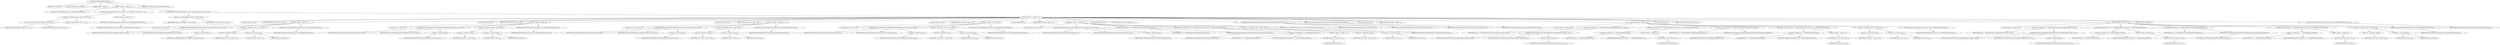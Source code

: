 digraph "TIFFReadDirEntrySlong" {  
"79567" [label = <(METHOD,TIFFReadDirEntrySlong)<SUB>732</SUB>> ]
"79568" [label = <(PARAM,TIFF *tif)<SUB>733</SUB>> ]
"79569" [label = <(PARAM,TIFFDirEntry *direntry)<SUB>733</SUB>> ]
"79570" [label = <(PARAM,int32_t *value)<SUB>733</SUB>> ]
"79571" [label = <(BLOCK,&lt;empty&gt;,&lt;empty&gt;)<SUB>734</SUB>> ]
"79572" [label = <(LOCAL,enum TIFFReadDirEntryErr err: TIFFReadDirEntryErr)<SUB>735</SUB>> ]
"79573" [label = <(CONTROL_STRUCTURE,if (direntry-&gt;tdir_count != 1),if (direntry-&gt;tdir_count != 1))<SUB>736</SUB>> ]
"79574" [label = <(&lt;operator&gt;.notEquals,direntry-&gt;tdir_count != 1)<SUB>736</SUB>> ]
"79575" [label = <(&lt;operator&gt;.indirectFieldAccess,direntry-&gt;tdir_count)<SUB>736</SUB>> ]
"79576" [label = <(IDENTIFIER,direntry,direntry-&gt;tdir_count != 1)<SUB>736</SUB>> ]
"79577" [label = <(FIELD_IDENTIFIER,tdir_count,tdir_count)<SUB>736</SUB>> ]
"79578" [label = <(LITERAL,1,direntry-&gt;tdir_count != 1)<SUB>736</SUB>> ]
"79579" [label = <(BLOCK,&lt;empty&gt;,&lt;empty&gt;)<SUB>737</SUB>> ]
"79580" [label = <(RETURN,return (TIFFReadDirEntryErrCount);,return (TIFFReadDirEntryErrCount);)<SUB>737</SUB>> ]
"79581" [label = <(IDENTIFIER,TIFFReadDirEntryErrCount,return (TIFFReadDirEntryErrCount);)<SUB>737</SUB>> ]
"79582" [label = <(CONTROL_STRUCTURE,switch(direntry-&gt;tdir_type),switch(direntry-&gt;tdir_type))<SUB>738</SUB>> ]
"79583" [label = <(&lt;operator&gt;.indirectFieldAccess,direntry-&gt;tdir_type)<SUB>738</SUB>> ]
"79584" [label = <(IDENTIFIER,direntry,switch(direntry-&gt;tdir_type))<SUB>738</SUB>> ]
"79585" [label = <(FIELD_IDENTIFIER,tdir_type,tdir_type)<SUB>738</SUB>> ]
"79586" [label = <(BLOCK,&lt;empty&gt;,&lt;empty&gt;)<SUB>739</SUB>> ]
"79587" [label = <(JUMP_TARGET,case)<SUB>740</SUB>> ]
"79588" [label = <(IDENTIFIER,TIFF_BYTE,&lt;empty&gt;)<SUB>740</SUB>> ]
"79589" [label = <(BLOCK,&lt;empty&gt;,&lt;empty&gt;)<SUB>741</SUB>> ]
"79590" [label = <(LOCAL,uint8_t m: uint8_t)<SUB>742</SUB>> ]
"79591" [label = <(TIFFReadDirEntryCheckedByte,TIFFReadDirEntryCheckedByte(tif, direntry, &amp;m))<SUB>743</SUB>> ]
"79592" [label = <(IDENTIFIER,tif,TIFFReadDirEntryCheckedByte(tif, direntry, &amp;m))<SUB>743</SUB>> ]
"79593" [label = <(IDENTIFIER,direntry,TIFFReadDirEntryCheckedByte(tif, direntry, &amp;m))<SUB>743</SUB>> ]
"79594" [label = <(&lt;operator&gt;.addressOf,&amp;m)<SUB>743</SUB>> ]
"79595" [label = <(IDENTIFIER,m,TIFFReadDirEntryCheckedByte(tif, direntry, &amp;m))<SUB>743</SUB>> ]
"79596" [label = <(&lt;operator&gt;.assignment,*value = (int32_t)m)<SUB>744</SUB>> ]
"79597" [label = <(&lt;operator&gt;.indirection,*value)<SUB>744</SUB>> ]
"79598" [label = <(IDENTIFIER,value,*value = (int32_t)m)<SUB>744</SUB>> ]
"79599" [label = <(&lt;operator&gt;.cast,(int32_t)m)<SUB>744</SUB>> ]
"79600" [label = <(UNKNOWN,int32_t,int32_t)<SUB>744</SUB>> ]
"79601" [label = <(IDENTIFIER,m,(int32_t)m)<SUB>744</SUB>> ]
"79602" [label = <(RETURN,return (TIFFReadDirEntryErrOk);,return (TIFFReadDirEntryErrOk);)<SUB>745</SUB>> ]
"79603" [label = <(IDENTIFIER,TIFFReadDirEntryErrOk,return (TIFFReadDirEntryErrOk);)<SUB>745</SUB>> ]
"79604" [label = <(JUMP_TARGET,case)<SUB>747</SUB>> ]
"79605" [label = <(IDENTIFIER,TIFF_SBYTE,&lt;empty&gt;)<SUB>747</SUB>> ]
"79606" [label = <(BLOCK,&lt;empty&gt;,&lt;empty&gt;)<SUB>748</SUB>> ]
"79607" [label = <(LOCAL,int8_t m: int8_t)<SUB>749</SUB>> ]
"79608" [label = <(TIFFReadDirEntryCheckedSbyte,TIFFReadDirEntryCheckedSbyte(tif, direntry, &amp;m))<SUB>750</SUB>> ]
"79609" [label = <(IDENTIFIER,tif,TIFFReadDirEntryCheckedSbyte(tif, direntry, &amp;m))<SUB>750</SUB>> ]
"79610" [label = <(IDENTIFIER,direntry,TIFFReadDirEntryCheckedSbyte(tif, direntry, &amp;m))<SUB>750</SUB>> ]
"79611" [label = <(&lt;operator&gt;.addressOf,&amp;m)<SUB>750</SUB>> ]
"79612" [label = <(IDENTIFIER,m,TIFFReadDirEntryCheckedSbyte(tif, direntry, &amp;m))<SUB>750</SUB>> ]
"79613" [label = <(&lt;operator&gt;.assignment,*value = (int32_t)m)<SUB>751</SUB>> ]
"79614" [label = <(&lt;operator&gt;.indirection,*value)<SUB>751</SUB>> ]
"79615" [label = <(IDENTIFIER,value,*value = (int32_t)m)<SUB>751</SUB>> ]
"79616" [label = <(&lt;operator&gt;.cast,(int32_t)m)<SUB>751</SUB>> ]
"79617" [label = <(UNKNOWN,int32_t,int32_t)<SUB>751</SUB>> ]
"79618" [label = <(IDENTIFIER,m,(int32_t)m)<SUB>751</SUB>> ]
"79619" [label = <(RETURN,return (TIFFReadDirEntryErrOk);,return (TIFFReadDirEntryErrOk);)<SUB>752</SUB>> ]
"79620" [label = <(IDENTIFIER,TIFFReadDirEntryErrOk,return (TIFFReadDirEntryErrOk);)<SUB>752</SUB>> ]
"79621" [label = <(JUMP_TARGET,case)<SUB>754</SUB>> ]
"79622" [label = <(IDENTIFIER,TIFF_SHORT,&lt;empty&gt;)<SUB>754</SUB>> ]
"79623" [label = <(BLOCK,&lt;empty&gt;,&lt;empty&gt;)<SUB>755</SUB>> ]
"79624" [label = <(LOCAL,uint16_t m: uint16_t)<SUB>756</SUB>> ]
"79625" [label = <(TIFFReadDirEntryCheckedShort,TIFFReadDirEntryCheckedShort(tif, direntry, &amp;m))<SUB>757</SUB>> ]
"79626" [label = <(IDENTIFIER,tif,TIFFReadDirEntryCheckedShort(tif, direntry, &amp;m))<SUB>757</SUB>> ]
"79627" [label = <(IDENTIFIER,direntry,TIFFReadDirEntryCheckedShort(tif, direntry, &amp;m))<SUB>757</SUB>> ]
"79628" [label = <(&lt;operator&gt;.addressOf,&amp;m)<SUB>757</SUB>> ]
"79629" [label = <(IDENTIFIER,m,TIFFReadDirEntryCheckedShort(tif, direntry, &amp;m))<SUB>757</SUB>> ]
"79630" [label = <(&lt;operator&gt;.assignment,*value = (int32_t)m)<SUB>758</SUB>> ]
"79631" [label = <(&lt;operator&gt;.indirection,*value)<SUB>758</SUB>> ]
"79632" [label = <(IDENTIFIER,value,*value = (int32_t)m)<SUB>758</SUB>> ]
"79633" [label = <(&lt;operator&gt;.cast,(int32_t)m)<SUB>758</SUB>> ]
"79634" [label = <(UNKNOWN,int32_t,int32_t)<SUB>758</SUB>> ]
"79635" [label = <(IDENTIFIER,m,(int32_t)m)<SUB>758</SUB>> ]
"79636" [label = <(RETURN,return (TIFFReadDirEntryErrOk);,return (TIFFReadDirEntryErrOk);)<SUB>759</SUB>> ]
"79637" [label = <(IDENTIFIER,TIFFReadDirEntryErrOk,return (TIFFReadDirEntryErrOk);)<SUB>759</SUB>> ]
"79638" [label = <(JUMP_TARGET,case)<SUB>761</SUB>> ]
"79639" [label = <(IDENTIFIER,TIFF_SSHORT,&lt;empty&gt;)<SUB>761</SUB>> ]
"79640" [label = <(BLOCK,&lt;empty&gt;,&lt;empty&gt;)<SUB>762</SUB>> ]
"79641" [label = <(LOCAL,int16_t m: int16_t)<SUB>763</SUB>> ]
"79642" [label = <(TIFFReadDirEntryCheckedSshort,TIFFReadDirEntryCheckedSshort(tif, direntry, &amp;m))<SUB>764</SUB>> ]
"79643" [label = <(IDENTIFIER,tif,TIFFReadDirEntryCheckedSshort(tif, direntry, &amp;m))<SUB>764</SUB>> ]
"79644" [label = <(IDENTIFIER,direntry,TIFFReadDirEntryCheckedSshort(tif, direntry, &amp;m))<SUB>764</SUB>> ]
"79645" [label = <(&lt;operator&gt;.addressOf,&amp;m)<SUB>764</SUB>> ]
"79646" [label = <(IDENTIFIER,m,TIFFReadDirEntryCheckedSshort(tif, direntry, &amp;m))<SUB>764</SUB>> ]
"79647" [label = <(&lt;operator&gt;.assignment,*value = (int32_t)m)<SUB>765</SUB>> ]
"79648" [label = <(&lt;operator&gt;.indirection,*value)<SUB>765</SUB>> ]
"79649" [label = <(IDENTIFIER,value,*value = (int32_t)m)<SUB>765</SUB>> ]
"79650" [label = <(&lt;operator&gt;.cast,(int32_t)m)<SUB>765</SUB>> ]
"79651" [label = <(UNKNOWN,int32_t,int32_t)<SUB>765</SUB>> ]
"79652" [label = <(IDENTIFIER,m,(int32_t)m)<SUB>765</SUB>> ]
"79653" [label = <(RETURN,return (TIFFReadDirEntryErrOk);,return (TIFFReadDirEntryErrOk);)<SUB>766</SUB>> ]
"79654" [label = <(IDENTIFIER,TIFFReadDirEntryErrOk,return (TIFFReadDirEntryErrOk);)<SUB>766</SUB>> ]
"79655" [label = <(JUMP_TARGET,case)<SUB>768</SUB>> ]
"79656" [label = <(IDENTIFIER,TIFF_LONG,&lt;empty&gt;)<SUB>768</SUB>> ]
"79657" [label = <(BLOCK,&lt;empty&gt;,&lt;empty&gt;)<SUB>769</SUB>> ]
"79658" [label = <(LOCAL,uint32_t m: uint32_t)<SUB>770</SUB>> ]
"79659" [label = <(TIFFReadDirEntryCheckedLong,TIFFReadDirEntryCheckedLong(tif, direntry, &amp;m))<SUB>771</SUB>> ]
"79660" [label = <(IDENTIFIER,tif,TIFFReadDirEntryCheckedLong(tif, direntry, &amp;m))<SUB>771</SUB>> ]
"79661" [label = <(IDENTIFIER,direntry,TIFFReadDirEntryCheckedLong(tif, direntry, &amp;m))<SUB>771</SUB>> ]
"79662" [label = <(&lt;operator&gt;.addressOf,&amp;m)<SUB>771</SUB>> ]
"79663" [label = <(IDENTIFIER,m,TIFFReadDirEntryCheckedLong(tif, direntry, &amp;m))<SUB>771</SUB>> ]
"79664" [label = <(&lt;operator&gt;.assignment,err = TIFFReadDirEntryCheckRangeSlongLong(m))<SUB>772</SUB>> ]
"79665" [label = <(IDENTIFIER,err,err = TIFFReadDirEntryCheckRangeSlongLong(m))<SUB>772</SUB>> ]
"79666" [label = <(TIFFReadDirEntryCheckRangeSlongLong,TIFFReadDirEntryCheckRangeSlongLong(m))<SUB>772</SUB>> ]
"79667" [label = <(IDENTIFIER,m,TIFFReadDirEntryCheckRangeSlongLong(m))<SUB>772</SUB>> ]
"79668" [label = <(CONTROL_STRUCTURE,if (err != TIFFReadDirEntryErrOk),if (err != TIFFReadDirEntryErrOk))<SUB>773</SUB>> ]
"79669" [label = <(&lt;operator&gt;.notEquals,err != TIFFReadDirEntryErrOk)<SUB>773</SUB>> ]
"79670" [label = <(IDENTIFIER,err,err != TIFFReadDirEntryErrOk)<SUB>773</SUB>> ]
"79671" [label = <(IDENTIFIER,TIFFReadDirEntryErrOk,err != TIFFReadDirEntryErrOk)<SUB>773</SUB>> ]
"79672" [label = <(BLOCK,&lt;empty&gt;,&lt;empty&gt;)<SUB>774</SUB>> ]
"79673" [label = <(RETURN,return (err);,return (err);)<SUB>774</SUB>> ]
"79674" [label = <(IDENTIFIER,err,return (err);)<SUB>774</SUB>> ]
"79675" [label = <(&lt;operator&gt;.assignment,*value = (int32_t)m)<SUB>775</SUB>> ]
"79676" [label = <(&lt;operator&gt;.indirection,*value)<SUB>775</SUB>> ]
"79677" [label = <(IDENTIFIER,value,*value = (int32_t)m)<SUB>775</SUB>> ]
"79678" [label = <(&lt;operator&gt;.cast,(int32_t)m)<SUB>775</SUB>> ]
"79679" [label = <(UNKNOWN,int32_t,int32_t)<SUB>775</SUB>> ]
"79680" [label = <(IDENTIFIER,m,(int32_t)m)<SUB>775</SUB>> ]
"79681" [label = <(RETURN,return (TIFFReadDirEntryErrOk);,return (TIFFReadDirEntryErrOk);)<SUB>776</SUB>> ]
"79682" [label = <(IDENTIFIER,TIFFReadDirEntryErrOk,return (TIFFReadDirEntryErrOk);)<SUB>776</SUB>> ]
"79683" [label = <(JUMP_TARGET,case)<SUB>778</SUB>> ]
"79684" [label = <(IDENTIFIER,TIFF_SLONG,&lt;empty&gt;)<SUB>778</SUB>> ]
"79685" [label = <(TIFFReadDirEntryCheckedSlong,TIFFReadDirEntryCheckedSlong(tif, direntry, value))<SUB>779</SUB>> ]
"79686" [label = <(IDENTIFIER,tif,TIFFReadDirEntryCheckedSlong(tif, direntry, value))<SUB>779</SUB>> ]
"79687" [label = <(IDENTIFIER,direntry,TIFFReadDirEntryCheckedSlong(tif, direntry, value))<SUB>779</SUB>> ]
"79688" [label = <(IDENTIFIER,value,TIFFReadDirEntryCheckedSlong(tif, direntry, value))<SUB>779</SUB>> ]
"79689" [label = <(RETURN,return (TIFFReadDirEntryErrOk);,return (TIFFReadDirEntryErrOk);)<SUB>780</SUB>> ]
"79690" [label = <(IDENTIFIER,TIFFReadDirEntryErrOk,return (TIFFReadDirEntryErrOk);)<SUB>780</SUB>> ]
"79691" [label = <(JUMP_TARGET,case)<SUB>781</SUB>> ]
"79692" [label = <(IDENTIFIER,TIFF_LONG8,&lt;empty&gt;)<SUB>781</SUB>> ]
"79693" [label = <(BLOCK,&lt;empty&gt;,&lt;empty&gt;)<SUB>782</SUB>> ]
"79694" [label = <(LOCAL,uint64_t m: uint64_t)<SUB>783</SUB>> ]
"79695" [label = <(&lt;operator&gt;.assignment,err = TIFFReadDirEntryCheckedLong8(tif, direntry, &amp;m))<SUB>784</SUB>> ]
"79696" [label = <(IDENTIFIER,err,err = TIFFReadDirEntryCheckedLong8(tif, direntry, &amp;m))<SUB>784</SUB>> ]
"79697" [label = <(TIFFReadDirEntryCheckedLong8,TIFFReadDirEntryCheckedLong8(tif, direntry, &amp;m))<SUB>784</SUB>> ]
"79698" [label = <(IDENTIFIER,tif,TIFFReadDirEntryCheckedLong8(tif, direntry, &amp;m))<SUB>784</SUB>> ]
"79699" [label = <(IDENTIFIER,direntry,TIFFReadDirEntryCheckedLong8(tif, direntry, &amp;m))<SUB>784</SUB>> ]
"79700" [label = <(&lt;operator&gt;.addressOf,&amp;m)<SUB>784</SUB>> ]
"79701" [label = <(IDENTIFIER,m,TIFFReadDirEntryCheckedLong8(tif, direntry, &amp;m))<SUB>784</SUB>> ]
"79702" [label = <(CONTROL_STRUCTURE,if (err != TIFFReadDirEntryErrOk),if (err != TIFFReadDirEntryErrOk))<SUB>785</SUB>> ]
"79703" [label = <(&lt;operator&gt;.notEquals,err != TIFFReadDirEntryErrOk)<SUB>785</SUB>> ]
"79704" [label = <(IDENTIFIER,err,err != TIFFReadDirEntryErrOk)<SUB>785</SUB>> ]
"79705" [label = <(IDENTIFIER,TIFFReadDirEntryErrOk,err != TIFFReadDirEntryErrOk)<SUB>785</SUB>> ]
"79706" [label = <(BLOCK,&lt;empty&gt;,&lt;empty&gt;)<SUB>786</SUB>> ]
"79707" [label = <(RETURN,return (err);,return (err);)<SUB>786</SUB>> ]
"79708" [label = <(IDENTIFIER,err,return (err);)<SUB>786</SUB>> ]
"79709" [label = <(&lt;operator&gt;.assignment,err = TIFFReadDirEntryCheckRangeSlongLong8(m))<SUB>787</SUB>> ]
"79710" [label = <(IDENTIFIER,err,err = TIFFReadDirEntryCheckRangeSlongLong8(m))<SUB>787</SUB>> ]
"79711" [label = <(TIFFReadDirEntryCheckRangeSlongLong8,TIFFReadDirEntryCheckRangeSlongLong8(m))<SUB>787</SUB>> ]
"79712" [label = <(IDENTIFIER,m,TIFFReadDirEntryCheckRangeSlongLong8(m))<SUB>787</SUB>> ]
"79713" [label = <(CONTROL_STRUCTURE,if (err != TIFFReadDirEntryErrOk),if (err != TIFFReadDirEntryErrOk))<SUB>788</SUB>> ]
"79714" [label = <(&lt;operator&gt;.notEquals,err != TIFFReadDirEntryErrOk)<SUB>788</SUB>> ]
"79715" [label = <(IDENTIFIER,err,err != TIFFReadDirEntryErrOk)<SUB>788</SUB>> ]
"79716" [label = <(IDENTIFIER,TIFFReadDirEntryErrOk,err != TIFFReadDirEntryErrOk)<SUB>788</SUB>> ]
"79717" [label = <(BLOCK,&lt;empty&gt;,&lt;empty&gt;)<SUB>789</SUB>> ]
"79718" [label = <(RETURN,return (err);,return (err);)<SUB>789</SUB>> ]
"79719" [label = <(IDENTIFIER,err,return (err);)<SUB>789</SUB>> ]
"79720" [label = <(&lt;operator&gt;.assignment,*value = (int32_t)m)<SUB>790</SUB>> ]
"79721" [label = <(&lt;operator&gt;.indirection,*value)<SUB>790</SUB>> ]
"79722" [label = <(IDENTIFIER,value,*value = (int32_t)m)<SUB>790</SUB>> ]
"79723" [label = <(&lt;operator&gt;.cast,(int32_t)m)<SUB>790</SUB>> ]
"79724" [label = <(UNKNOWN,int32_t,int32_t)<SUB>790</SUB>> ]
"79725" [label = <(IDENTIFIER,m,(int32_t)m)<SUB>790</SUB>> ]
"79726" [label = <(RETURN,return (TIFFReadDirEntryErrOk);,return (TIFFReadDirEntryErrOk);)<SUB>791</SUB>> ]
"79727" [label = <(IDENTIFIER,TIFFReadDirEntryErrOk,return (TIFFReadDirEntryErrOk);)<SUB>791</SUB>> ]
"79728" [label = <(JUMP_TARGET,case)<SUB>793</SUB>> ]
"79729" [label = <(IDENTIFIER,TIFF_SLONG8,&lt;empty&gt;)<SUB>793</SUB>> ]
"79730" [label = <(BLOCK,&lt;empty&gt;,&lt;empty&gt;)<SUB>794</SUB>> ]
"79731" [label = <(LOCAL,int64_t m: int64_t)<SUB>795</SUB>> ]
"79732" [label = <(&lt;operator&gt;.assignment,err = TIFFReadDirEntryCheckedSlong8(tif, direntry, &amp;m))<SUB>796</SUB>> ]
"79733" [label = <(IDENTIFIER,err,err = TIFFReadDirEntryCheckedSlong8(tif, direntry, &amp;m))<SUB>796</SUB>> ]
"79734" [label = <(TIFFReadDirEntryCheckedSlong8,TIFFReadDirEntryCheckedSlong8(tif, direntry, &amp;m))<SUB>796</SUB>> ]
"79735" [label = <(IDENTIFIER,tif,TIFFReadDirEntryCheckedSlong8(tif, direntry, &amp;m))<SUB>796</SUB>> ]
"79736" [label = <(IDENTIFIER,direntry,TIFFReadDirEntryCheckedSlong8(tif, direntry, &amp;m))<SUB>796</SUB>> ]
"79737" [label = <(&lt;operator&gt;.addressOf,&amp;m)<SUB>796</SUB>> ]
"79738" [label = <(IDENTIFIER,m,TIFFReadDirEntryCheckedSlong8(tif, direntry, &amp;m))<SUB>796</SUB>> ]
"79739" [label = <(CONTROL_STRUCTURE,if (err != TIFFReadDirEntryErrOk),if (err != TIFFReadDirEntryErrOk))<SUB>797</SUB>> ]
"79740" [label = <(&lt;operator&gt;.notEquals,err != TIFFReadDirEntryErrOk)<SUB>797</SUB>> ]
"79741" [label = <(IDENTIFIER,err,err != TIFFReadDirEntryErrOk)<SUB>797</SUB>> ]
"79742" [label = <(IDENTIFIER,TIFFReadDirEntryErrOk,err != TIFFReadDirEntryErrOk)<SUB>797</SUB>> ]
"79743" [label = <(BLOCK,&lt;empty&gt;,&lt;empty&gt;)<SUB>798</SUB>> ]
"79744" [label = <(RETURN,return (err);,return (err);)<SUB>798</SUB>> ]
"79745" [label = <(IDENTIFIER,err,return (err);)<SUB>798</SUB>> ]
"79746" [label = <(&lt;operator&gt;.assignment,err = TIFFReadDirEntryCheckRangeSlongSlong8(m))<SUB>799</SUB>> ]
"79747" [label = <(IDENTIFIER,err,err = TIFFReadDirEntryCheckRangeSlongSlong8(m))<SUB>799</SUB>> ]
"79748" [label = <(TIFFReadDirEntryCheckRangeSlongSlong8,TIFFReadDirEntryCheckRangeSlongSlong8(m))<SUB>799</SUB>> ]
"79749" [label = <(IDENTIFIER,m,TIFFReadDirEntryCheckRangeSlongSlong8(m))<SUB>799</SUB>> ]
"79750" [label = <(CONTROL_STRUCTURE,if (err != TIFFReadDirEntryErrOk),if (err != TIFFReadDirEntryErrOk))<SUB>800</SUB>> ]
"79751" [label = <(&lt;operator&gt;.notEquals,err != TIFFReadDirEntryErrOk)<SUB>800</SUB>> ]
"79752" [label = <(IDENTIFIER,err,err != TIFFReadDirEntryErrOk)<SUB>800</SUB>> ]
"79753" [label = <(IDENTIFIER,TIFFReadDirEntryErrOk,err != TIFFReadDirEntryErrOk)<SUB>800</SUB>> ]
"79754" [label = <(BLOCK,&lt;empty&gt;,&lt;empty&gt;)<SUB>801</SUB>> ]
"79755" [label = <(RETURN,return (err);,return (err);)<SUB>801</SUB>> ]
"79756" [label = <(IDENTIFIER,err,return (err);)<SUB>801</SUB>> ]
"79757" [label = <(&lt;operator&gt;.assignment,*value = (int32_t)m)<SUB>802</SUB>> ]
"79758" [label = <(&lt;operator&gt;.indirection,*value)<SUB>802</SUB>> ]
"79759" [label = <(IDENTIFIER,value,*value = (int32_t)m)<SUB>802</SUB>> ]
"79760" [label = <(&lt;operator&gt;.cast,(int32_t)m)<SUB>802</SUB>> ]
"79761" [label = <(UNKNOWN,int32_t,int32_t)<SUB>802</SUB>> ]
"79762" [label = <(IDENTIFIER,m,(int32_t)m)<SUB>802</SUB>> ]
"79763" [label = <(RETURN,return (TIFFReadDirEntryErrOk);,return (TIFFReadDirEntryErrOk);)<SUB>803</SUB>> ]
"79764" [label = <(IDENTIFIER,TIFFReadDirEntryErrOk,return (TIFFReadDirEntryErrOk);)<SUB>803</SUB>> ]
"79765" [label = <(JUMP_TARGET,default)<SUB>805</SUB>> ]
"79766" [label = <(RETURN,return (TIFFReadDirEntryErrType);,return (TIFFReadDirEntryErrType);)<SUB>806</SUB>> ]
"79767" [label = <(IDENTIFIER,TIFFReadDirEntryErrType,return (TIFFReadDirEntryErrType);)<SUB>806</SUB>> ]
"79768" [label = <(METHOD_RETURN,enum TIFFReadDirEntryErr)<SUB>732</SUB>> ]
  "79567" -> "79568" 
  "79567" -> "79569" 
  "79567" -> "79570" 
  "79567" -> "79571" 
  "79567" -> "79768" 
  "79571" -> "79572" 
  "79571" -> "79573" 
  "79571" -> "79582" 
  "79573" -> "79574" 
  "79573" -> "79579" 
  "79574" -> "79575" 
  "79574" -> "79578" 
  "79575" -> "79576" 
  "79575" -> "79577" 
  "79579" -> "79580" 
  "79580" -> "79581" 
  "79582" -> "79583" 
  "79582" -> "79586" 
  "79583" -> "79584" 
  "79583" -> "79585" 
  "79586" -> "79587" 
  "79586" -> "79588" 
  "79586" -> "79589" 
  "79586" -> "79604" 
  "79586" -> "79605" 
  "79586" -> "79606" 
  "79586" -> "79621" 
  "79586" -> "79622" 
  "79586" -> "79623" 
  "79586" -> "79638" 
  "79586" -> "79639" 
  "79586" -> "79640" 
  "79586" -> "79655" 
  "79586" -> "79656" 
  "79586" -> "79657" 
  "79586" -> "79683" 
  "79586" -> "79684" 
  "79586" -> "79685" 
  "79586" -> "79689" 
  "79586" -> "79691" 
  "79586" -> "79692" 
  "79586" -> "79693" 
  "79586" -> "79728" 
  "79586" -> "79729" 
  "79586" -> "79730" 
  "79586" -> "79765" 
  "79586" -> "79766" 
  "79589" -> "79590" 
  "79589" -> "79591" 
  "79589" -> "79596" 
  "79589" -> "79602" 
  "79591" -> "79592" 
  "79591" -> "79593" 
  "79591" -> "79594" 
  "79594" -> "79595" 
  "79596" -> "79597" 
  "79596" -> "79599" 
  "79597" -> "79598" 
  "79599" -> "79600" 
  "79599" -> "79601" 
  "79602" -> "79603" 
  "79606" -> "79607" 
  "79606" -> "79608" 
  "79606" -> "79613" 
  "79606" -> "79619" 
  "79608" -> "79609" 
  "79608" -> "79610" 
  "79608" -> "79611" 
  "79611" -> "79612" 
  "79613" -> "79614" 
  "79613" -> "79616" 
  "79614" -> "79615" 
  "79616" -> "79617" 
  "79616" -> "79618" 
  "79619" -> "79620" 
  "79623" -> "79624" 
  "79623" -> "79625" 
  "79623" -> "79630" 
  "79623" -> "79636" 
  "79625" -> "79626" 
  "79625" -> "79627" 
  "79625" -> "79628" 
  "79628" -> "79629" 
  "79630" -> "79631" 
  "79630" -> "79633" 
  "79631" -> "79632" 
  "79633" -> "79634" 
  "79633" -> "79635" 
  "79636" -> "79637" 
  "79640" -> "79641" 
  "79640" -> "79642" 
  "79640" -> "79647" 
  "79640" -> "79653" 
  "79642" -> "79643" 
  "79642" -> "79644" 
  "79642" -> "79645" 
  "79645" -> "79646" 
  "79647" -> "79648" 
  "79647" -> "79650" 
  "79648" -> "79649" 
  "79650" -> "79651" 
  "79650" -> "79652" 
  "79653" -> "79654" 
  "79657" -> "79658" 
  "79657" -> "79659" 
  "79657" -> "79664" 
  "79657" -> "79668" 
  "79657" -> "79675" 
  "79657" -> "79681" 
  "79659" -> "79660" 
  "79659" -> "79661" 
  "79659" -> "79662" 
  "79662" -> "79663" 
  "79664" -> "79665" 
  "79664" -> "79666" 
  "79666" -> "79667" 
  "79668" -> "79669" 
  "79668" -> "79672" 
  "79669" -> "79670" 
  "79669" -> "79671" 
  "79672" -> "79673" 
  "79673" -> "79674" 
  "79675" -> "79676" 
  "79675" -> "79678" 
  "79676" -> "79677" 
  "79678" -> "79679" 
  "79678" -> "79680" 
  "79681" -> "79682" 
  "79685" -> "79686" 
  "79685" -> "79687" 
  "79685" -> "79688" 
  "79689" -> "79690" 
  "79693" -> "79694" 
  "79693" -> "79695" 
  "79693" -> "79702" 
  "79693" -> "79709" 
  "79693" -> "79713" 
  "79693" -> "79720" 
  "79693" -> "79726" 
  "79695" -> "79696" 
  "79695" -> "79697" 
  "79697" -> "79698" 
  "79697" -> "79699" 
  "79697" -> "79700" 
  "79700" -> "79701" 
  "79702" -> "79703" 
  "79702" -> "79706" 
  "79703" -> "79704" 
  "79703" -> "79705" 
  "79706" -> "79707" 
  "79707" -> "79708" 
  "79709" -> "79710" 
  "79709" -> "79711" 
  "79711" -> "79712" 
  "79713" -> "79714" 
  "79713" -> "79717" 
  "79714" -> "79715" 
  "79714" -> "79716" 
  "79717" -> "79718" 
  "79718" -> "79719" 
  "79720" -> "79721" 
  "79720" -> "79723" 
  "79721" -> "79722" 
  "79723" -> "79724" 
  "79723" -> "79725" 
  "79726" -> "79727" 
  "79730" -> "79731" 
  "79730" -> "79732" 
  "79730" -> "79739" 
  "79730" -> "79746" 
  "79730" -> "79750" 
  "79730" -> "79757" 
  "79730" -> "79763" 
  "79732" -> "79733" 
  "79732" -> "79734" 
  "79734" -> "79735" 
  "79734" -> "79736" 
  "79734" -> "79737" 
  "79737" -> "79738" 
  "79739" -> "79740" 
  "79739" -> "79743" 
  "79740" -> "79741" 
  "79740" -> "79742" 
  "79743" -> "79744" 
  "79744" -> "79745" 
  "79746" -> "79747" 
  "79746" -> "79748" 
  "79748" -> "79749" 
  "79750" -> "79751" 
  "79750" -> "79754" 
  "79751" -> "79752" 
  "79751" -> "79753" 
  "79754" -> "79755" 
  "79755" -> "79756" 
  "79757" -> "79758" 
  "79757" -> "79760" 
  "79758" -> "79759" 
  "79760" -> "79761" 
  "79760" -> "79762" 
  "79763" -> "79764" 
  "79766" -> "79767" 
}
